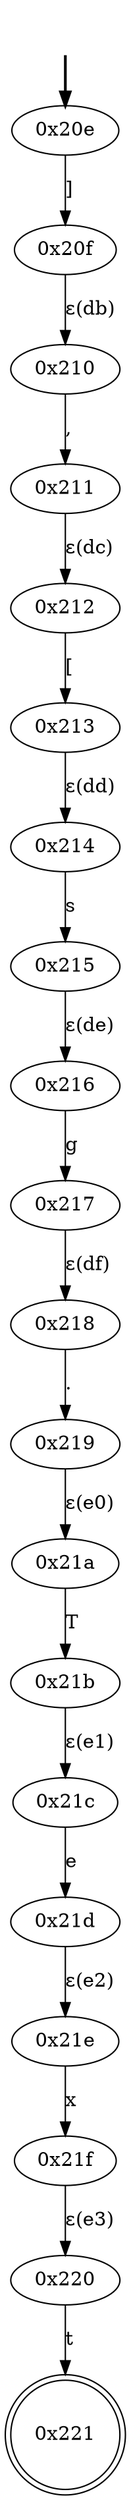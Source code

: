 digraph {
	fake [style=invisible]
	"0x20e" [root=true]
	"0x20f"
	"0x210"
	"0x211"
	"0x212"
	"0x213"
	"0x214"
	"0x215"
	"0x216"
	"0x217"
	"0x218"
	"0x219"
	"0x21a"
	"0x21b"
	"0x21c"
	"0x21d"
	"0x21e"
	"0x21f"
	"0x220"
	"0x221" [shape=doublecircle]
	fake -> "0x20e" [style=bold]
	"0x20e" -> "0x20f" [label="]"]
	"0x210" -> "0x211" [label=","]
	"0x20f" -> "0x210" [label="ε(db)"]
	"0x212" -> "0x213" [label="["]
	"0x211" -> "0x212" [label="ε(dc)"]
	"0x214" -> "0x215" [label=s]
	"0x213" -> "0x214" [label="ε(dd)"]
	"0x216" -> "0x217" [label=g]
	"0x215" -> "0x216" [label="ε(de)"]
	"0x218" -> "0x219" [label="."]
	"0x217" -> "0x218" [label="ε(df)"]
	"0x21a" -> "0x21b" [label=T]
	"0x219" -> "0x21a" [label="ε(e0)"]
	"0x21c" -> "0x21d" [label=e]
	"0x21b" -> "0x21c" [label="ε(e1)"]
	"0x21e" -> "0x21f" [label=x]
	"0x21d" -> "0x21e" [label="ε(e2)"]
	"0x220" -> "0x221" [label=t]
	"0x21f" -> "0x220" [label="ε(e3)"]
}
